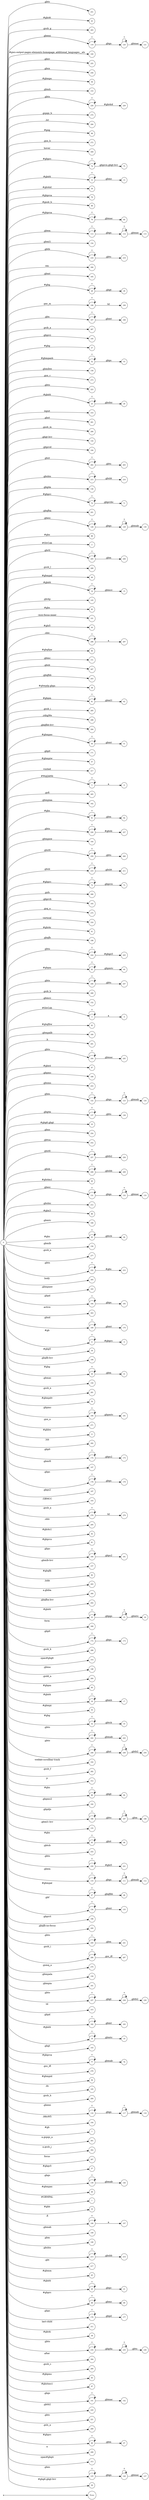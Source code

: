 digraph NFA {
  rankdir=LR;
  node [shape=circle, fontsize=10];
  __start [shape=point, label=""];
  __start -> None;
  251 [label="251"];
  120 [label="120"];
  43 [label="43"];
  21 [label="21"];
  283 [label="283"];
  51 [label="51"];
  62 [label="62"];
  119 [label="119"];
  100 [label="100"];
  255 [label="255"];
  256 [label="256"];
  59 [label="59"];
  153 [label="153"];
  117 [label="117"];
  228 [label="228"];
  260 [label="260"];
  274 [label="274"];
  294 [label="294"];
  98 [label="98"];
  272 [label="272"];
  309 [label="309"];
  74 [label="74"];
  12 [label="12"];
  39 [label="39"];
  76 [label="76"];
  99 [label="99"];
  79 [label="79"];
  113 [label="113"];
  154 [label="154"];
  218 [label="218"];
  306 [label="306"];
  165 [label="165"];
  114 [label="114"];
  28 [label="28"];
  108 [label="108"];
  167 [label="167"];
  258 [label="258"];
  33 [label="33"];
  267 [label="267"];
  195 [label="195"];
  27 [label="27"];
  173 [label="173"];
  227 [label="227"];
  297 [label="297"];
  52 [label="52"];
  121 [label="121"];
  158 [label="158"];
  273 [label="273"];
  13 [label="13"];
  133 [label="133"];
  223 [label="223"];
  25 [label="25"];
  310 [label="310"];
  179 [label="179"];
  183 [label="183"];
  261 [label="261"];
  290 [label="290"];
  24 [label="24"];
  144 [label="144"];
  194 [label="194"];
  262 [label="262"];
  123 [label="123"];
  215 [label="215"];
  136 [label="136"];
  70 [label="70"];
  216 [label="216"];
  235 [label="235"];
  67 [label="67"];
  168 [label="168"];
  238 [label="238"];
  201 [label="201"];
  128 [label="128"];
  88 [label="88"];
  2 [label="2"];
  205 [label="205"];
  289 [label="289"];
  46 [label="46"];
  14 [label="14"];
  145 [label="145"];
  239 [label="239"];
  85 [label="85"];
  101 [label="101"];
  44 [label="44"];
  296 [label="296"];
  84 [label="84"];
  26 [label="26"];
  127 [label="127"];
  118 [label="118"];
  151 [label="151"];
  207 [label="207"];
  209 [label="209"];
  231 [label="231"];
  203 [label="203"];
  58 [label="58"];
  61 [label="61"];
  245 [label="245"];
  285 [label="285"];
  298 [label="298"];
  204 [label="204"];
  109 [label="109"];
  50 [label="50"];
  171 [label="171"];
  57 [label="57"];
  317 [label="317"];
  5 [label="5"];
  241 [label="241"];
  265 [label="265"];
  162 [label="162"];
  91 [label="91"];
  226 [label="226"];
  64 [label="64"];
  236 [label="236"];
  124 [label="124"];
  164 [label="164"];
  259 [label="259"];
  206 [label="206"];
  210 [label="210"];
  72 [label="72"];
  266 [label="266"];
  193 [label="193"];
  275 [label="275"];
  316 [label="316"];
  115 [label="115"];
  41 [label="41"];
  198 [label="198"];
  224 [label="224"];
  63 [label="63"];
  23 [label="23"];
  246 [label="246"];
  268 [label="268"];
  229 [label="229"];
  15 [label="15"];
  170 [label="170"];
  152 [label="152"];
  3 [label="3"];
  73 [label="73"];
  83 [label="83"];
  160 [label="160"];
  291 [label="291"];
  244 [label="244"];
  243 [label="243"];
  17 [label="17"];
  87 [label="87"];
  189 [label="189"];
  253 [label="253"];
  122 [label="122"];
  6 [label="6"];
  287 [label="287"];
  137 [label="137"];
  35 [label="35"];
  254 [label="254"];
  111 [label="111"];
  252 [label="252"];
  257 [label="257"];
  208 [label="208"];
  40 [label="40"];
  131 [label="131"];
  212 [label="212"];
  86 [label="86"];
  166 [label="166"];
  93 [label="93"];
  156 [label="156"];
  277 [label="277"];
  232 [label="232"];
  305 [label="305"];
  140 [label="140"];
  53 [label="53"];
  163 [label="163"];
  184 [label="184"];
  263 [label="263"];
  303 [label="303"];
  169 [label="169"];
  8 [label="8"];
  34 [label="34"];
  130 [label="130"];
  199 [label="199"];
  0 [label="0"];
  30 [label="30"];
  150 [label="150"];
  129 [label="129"];
  281 [label="281"];
  54 [label="54"];
  9 [label="9"];
  138 [label="138"];
  190 [label="190"];
  271 [label="271"];
  11 [label="11"];
  233 [label="233"];
  126 [label="126"];
  292 [label="292"];
  90 [label="90"];
  69 [label="69"];
  174 [label="174"];
  135 [label="135"];
  147 [label="147"];
  178 [label="178"];
  197 [label="197"];
  112 [label="112"];
  103 [label="103"];
  278 [label="278"];
  279 [label="279"];
  295 [label="295"];
  42 [label="42"];
  81 [label="81"];
  180 [label="180"];
  157 [label="157"];
  82 [label="82"];
  293 [label="293"];
  300 [label="300"];
  202 [label="202"];
  22 [label="22"];
  308 [label="308"];
  172 [label="172"];
  288 [label="288"];
  314 [label="314"];
  148 [label="148"];
  264 [label="264"];
  19 [label="19"];
  249 [label="249"];
  219 [label="219"];
  60 [label="60"];
  16 [label="16"];
  4 [label="4"];
  55 [label="55"];
  32 [label="32"];
  242 [label="242"];
  248 [label="248"];
  102 [label="102"];
  92 [label="92"];
  282 [label="282"];
  312 [label="312"];
  89 [label="89"];
  185 [label="185"];
  142 [label="142"];
  175 [label="175"];
  192 [label="192"];
  187 [label="187"];
  186 [label="186"];
  48 [label="48"];
  155 [label="155"];
  95 [label="95"];
  222 [label="222"];
  230 [label="230"];
  110 [label="110"];
  47 [label="47"];
  134 [label="134"];
  196 [label="196"];
  200 [label="200"];
  240 [label="240"];
  286 [label="286"];
  270 [label="270"];
  159 [label="159"];
  161 [label="161"];
  237 [label="237"];
  315 [label="315"];
  71 [label="71"];
  211 [label="211"];
  182 [label="182"];
  191 [label="191"];
  75 [label="75"];
  18 [label="18"];
  143 [label="143"];
  77 [label="77"];
  276 [label="276"];
  56 [label="56"];
  78 [label="78"];
  105 [label="105"];
  250 [label="250"];
  284 [label="284"];
  116 [label="116"];
  104 [label="104"];
  181 [label="181"];
  225 [label="225"];
  7 [label="7"];
  247 [label="247"];
  301 [label="301"];
  302 [label="302"];
  307 [label="307"];
  37 [label="37"];
  80 [label="80"];
  139 [label="139"];
  94 [label="94"];
  96 [label="96"];
  49 [label="49"];
  1 [label="1"];
  10 [label="10"];
  106 [label="106"];
  149 [label="149"];
  146 [label="146"];
  107 [label="107"];
  213 [label="213"];
  217 [label="217"];
  45 [label="45"];
  177 [label="177"];
  20 [label="20"];
  68 [label="68"];
  176 [label="176"];
  311 [label="311"];
  38 [label="38"];
  132 [label="132"];
  188 [label="188"];
  234 [label="234"];
  214 [label="214"];
  304 [label="304"];
  280 [label="280"];
  65 [label="65"];
  31 [label="31"];
  97 [label="97"];
  141 [label="141"];
  220 [label="220"];
  221 [label="221"];
  269 [label="269"];
  66 [label="66"];
  299 [label="299"];
  29 [label="29"];
  313 [label="313"];
  125 [label="125"];
  36 [label="36"];
  { node [shape=doublecircle]; 1 2 4 6 7 9 10 11 13 15 17 19 21 24 26 27 29 31 33 34 35 36 37 38 39 40 41 42 43 44 45 46 48 49 51 53 54 55 56 57 58 59 60 62 64 65 67 69 71 73 75 76 78 80 81 82 83 84 85 86 87 88 90 92 94 96 97 98 99 100 101 102 103 104 105 107 109 112 115 118 121 124 127 130 133 135 136 138 140 142 143 144 145 146 147 148 149 150 151 152 153 154 155 156 157 158 159 160 161 162 163 164 165 166 168 170 171 173 175 177 179 181 183 185 188 189 191 192 193 194 195 196 197 198 199 200 201 202 203 204 206 207 209 211 212 214 216 217 219 220 221 222 223 225 227 229 231 233 236 239 241 243 245 247 250 251 252 253 254 255 256 258 260 261 263 264 265 266 267 268 269 270 271 272 273 274 275 276 277 279 280 281 282 283 284 285 287 288 289 290 291 292 293 294 295 297 298 299 300 301 302 303 304 305 306 307 308 309 310 311 312 313 314 315 316 317 }
  0 -> 1 [label="#GBMPAL"];
  0 -> 2 [label="#SIvCob"];
  0 -> 3 [label="#SIvCob"];
  3 -> 3 [label="*"];
  3 -> 4 [label="a"];
  0 -> 5 [label="#WqQANb"];
  5 -> 5 [label="*"];
  5 -> 6 [label="a"];
  0 -> 7 [label="#gb"];
  0 -> 8 [label="#gb"];
  8 -> 8 [label="*"];
  8 -> 9 [label="#gbprc"];
  0 -> 10 [label="#gbb"];
  0 -> 11 [label="#gbbw"];
  0 -> 12 [label="#gbd4"];
  12 -> 12 [label="*"];
  12 -> 13 [label=".gbmc"];
  0 -> 14 [label="#gbd4"];
  14 -> 14 [label="*"];
  14 -> 15 [label=".gbmcc"];
  0 -> 16 [label="#gbd4"];
  16 -> 16 [label="*"];
  16 -> 17 [label=".gbmh"];
  0 -> 18 [label="#gbd4"];
  18 -> 18 [label="*"];
  18 -> 19 [label=".gbmtc"];
  0 -> 20 [label="#gbd4"];
  20 -> 20 [label="*"];
  20 -> 21 [label=".gbpc"];
  0 -> 22 [label="#gbd4"];
  22 -> 22 [label="*"];
  22 -> 23 [label=".gbpgs"];
  23 -> 23 [label="*"];
  23 -> 24 [label=".gbmtc"];
  0 -> 25 [label="#gbd4"];
  25 -> 25 [label="*"];
  25 -> 26 [label=".gbsbic"];
  0 -> 27 [label="#gbg"];
  0 -> 28 [label="#gbg"];
  28 -> 28 [label="*"];
  28 -> 29 [label=".gbgt"];
  0 -> 30 [label="#gbg"];
  30 -> 30 [label="*"];
  30 -> 31 [label=".gbm"];
  0 -> 32 [label="#gbg"];
  32 -> 32 [label="*"];
  32 -> 33 [label=".gbtcb"];
  0 -> 34 [label="#gbg5"];
  0 -> 35 [label="#gbg6.gbgt"];
  0 -> 36 [label="#gbg6.gbgt-hvr"];
  0 -> 37 [label="#gbgs5"];
  0 -> 38 [label="#gbi4i"];
  0 -> 39 [label="#gbi4id"];
  0 -> 40 [label="#gbi4m1"];
  0 -> 41 [label="#gbi4s"];
  0 -> 42 [label="#gbi4s1"];
  0 -> 43 [label="#gbi4t"];
  0 -> 44 [label="#gbi5"];
  0 -> 45 [label="#gbmm"];
  0 -> 46 [label="#gbmpal"];
  0 -> 47 [label="#gbmpal"];
  47 -> 47 [label="*"];
  47 -> 48 [label=".gbqfbb"];
  0 -> 49 [label="#gbmpas"];
  0 -> 50 [label="#gbmpas"];
  50 -> 50 [label="*"];
  50 -> 51 [label=".gbmt"];
  0 -> 52 [label="#gbmpasb"];
  52 -> 52 [label="*"];
  52 -> 53 [label=".gbps"];
  0 -> 54 [label="#gbmpdv"];
  0 -> 55 [label="#gbmpi"];
  0 -> 56 [label="#gbmpid"];
  0 -> 57 [label="#gbmpiw"];
  0 -> 58 [label="#gbmplp.gbps"];
  0 -> 59 [label="#gbmps"];
  0 -> 60 [label="#gbpm"];
  0 -> 61 [label="#gbpm"];
  61 -> 61 [label="*"];
  61 -> 62 [label=".gbml1"];
  0 -> 63 [label="#gbpm"];
  63 -> 63 [label="*"];
  63 -> 64 [label=".gbpmtc"];
  0 -> 65 [label="#gbpms"];
  0 -> 66 [label="#gbprc"];
  66 -> 66 [label="*"];
  66 -> 67 [label=".gbm"];
  0 -> 68 [label="#gbprc"];
  68 -> 68 [label="*"];
  68 -> 69 [label=".gbmc"];
  0 -> 70 [label="#gbprc"];
  70 -> 70 [label="*"];
  70 -> 71 [label=".gbprcbc"];
  0 -> 72 [label="#gbprc"];
  72 -> 72 [label="*"];
  72 -> 73 [label=".gbprcx"];
  0 -> 74 [label="#gbprc"];
  74 -> 74 [label="*"];
  74 -> 75 [label=".gbprcx.gbgt-hvr"];
  0 -> 76 [label="#gbprca"];
  0 -> 77 [label="#gbprca"];
  77 -> 77 [label="*"];
  77 -> 78 [label=".gbmab"];
  0 -> 79 [label="#gbprca"];
  79 -> 79 [label="*"];
  79 -> 80 [label=".gbmac"];
  0 -> 81 [label="#gbprcs"];
  0 -> 82 [label="#gbqfb"];
  0 -> 83 [label="#gbqfbw"];
  0 -> 84 [label="#gbqfqw"];
  0 -> 85 [label="#gbs"];
  0 -> 86 [label="#gbx3"];
  0 -> 87 [label="#gbx4"];
  0 -> 88 [label="#gbz"];
  0 -> 89 [label="#gbz"];
  89 -> 89 [label="*"];
  89 -> 90 [label=".gbgt"];
  0 -> 91 [label="#gbz"];
  91 -> 91 [label="*"];
  91 -> 92 [label=".gbm"];
  0 -> 93 [label="#gbz"];
  93 -> 93 [label="*"];
  93 -> 94 [label=".gbtcb"];
  0 -> 95 [label="#gbz"];
  95 -> 95 [label="*"];
  95 -> 96 [label=".gbzt"];
  0 -> 97 [label="#gbztms1"];
  0 -> 98 [label="#gog"];
  0 -> 99 [label="#gssb_b"];
  0 -> 100 [label="#gws-output-pages-elements-homepage_additional_languages__als"];
  0 -> 101 [label="-moz-focus-inner"];
  0 -> 102 [label="-webkit-scrollbar-track"];
  0 -> 103 [label=".GBMCC"];
  0 -> 104 [label=".H6sW5"];
  0 -> 105 [label=".ds"];
  0 -> 106 [label=".fl"];
  106 -> 106 [label="*"];
  106 -> 107 [label="a"];
  0 -> 108 [label=".gac_m"];
  108 -> 108 [label="*"];
  108 -> 109 [label="td"];
  0 -> 110 [label=".gbem"];
  110 -> 110 [label="*"];
  110 -> 111 [label=".gbgs"];
  111 -> 111 [label="*"];
  111 -> 112 [label=".gbmab"];
  0 -> 113 [label=".gbem"];
  113 -> 113 [label="*"];
  113 -> 114 [label=".gbgs"];
  114 -> 114 [label="*"];
  114 -> 115 [label=".gbmac"];
  0 -> 116 [label=".gbemi"];
  116 -> 116 [label="*"];
  116 -> 117 [label=".gbgs"];
  117 -> 117 [label="*"];
  117 -> 118 [label=".gbmab"];
  0 -> 119 [label=".gbemi"];
  119 -> 119 [label="*"];
  119 -> 120 [label=".gbgs"];
  120 -> 120 [label="*"];
  120 -> 121 [label=".gbmac"];
  0 -> 122 [label=".gbes"];
  122 -> 122 [label="*"];
  122 -> 123 [label=".gbgs"];
  123 -> 123 [label="*"];
  123 -> 124 [label=".gbmab"];
  0 -> 125 [label=".gbes"];
  125 -> 125 [label="*"];
  125 -> 126 [label=".gbgs"];
  126 -> 126 [label="*"];
  126 -> 127 [label=".gbmac"];
  0 -> 128 [label=".gbesi"];
  128 -> 128 [label="*"];
  128 -> 129 [label=".gbgs"];
  129 -> 129 [label="*"];
  129 -> 130 [label=".gbmab"];
  0 -> 131 [label=".gbesi"];
  131 -> 131 [label="*"];
  131 -> 132 [label=".gbgs"];
  132 -> 132 [label="*"];
  132 -> 133 [label=".gbmac"];
  0 -> 134 [label=".gbf"];
  134 -> 134 [label="*"];
  134 -> 135 [label=".gbmt"];
  0 -> 136 [label=".gbg4a"];
  0 -> 137 [label=".gbg4a"];
  137 -> 137 [label="*"];
  137 -> 138 [label=".gbts"];
  0 -> 139 [label=".gbgs"];
  139 -> 139 [label="*"];
  139 -> 140 [label=".gbmab"];
  0 -> 141 [label=".gbgs"];
  141 -> 141 [label="*"];
  141 -> 142 [label=".gbmac"];
  0 -> 143 [label=".gbgt"];
  0 -> 144 [label=".gbgt-hvr"];
  0 -> 145 [label=".gbi4p"];
  0 -> 146 [label=".gbm"];
  0 -> 147 [label=".gbm0l"];
  0 -> 148 [label=".gbma"];
  0 -> 149 [label=".gbmab"];
  0 -> 150 [label=".gbmac"];
  0 -> 151 [label=".gbmc"];
  0 -> 152 [label=".gbmcc"];
  0 -> 153 [label=".gbmh"];
  0 -> 154 [label=".gbml1"];
  0 -> 155 [label=".gbml1-hvr"];
  0 -> 156 [label=".gbmlb"];
  0 -> 157 [label=".gbmlb-hvr"];
  0 -> 158 [label=".gbmlbw"];
  0 -> 159 [label=".gbmpala"];
  0 -> 160 [label=".gbmpalb"];
  0 -> 161 [label=".gbmpia"];
  0 -> 162 [label=".gbmpiaa"];
  0 -> 163 [label=".gbmpiaw"];
  0 -> 164 [label=".gbmpnw"];
  0 -> 165 [label=".gbmt"];
  0 -> 166 [label=".gbmtc"];
  0 -> 167 [label=".gbn"];
  167 -> 167 [label="*"];
  167 -> 168 [label=".gbmt"];
  0 -> 169 [label=".gbnd"];
  169 -> 169 [label="*"];
  169 -> 170 [label=".gbmt"];
  0 -> 171 [label=".gbp0"];
  0 -> 172 [label=".gbp0"];
  172 -> 172 [label="*"];
  172 -> 173 [label=".gbps"];
  0 -> 174 [label=".gbp0"];
  174 -> 174 [label="*"];
  174 -> 175 [label=".gbps2"];
  0 -> 176 [label=".gbpc"];
  176 -> 176 [label="*"];
  176 -> 177 [label=".gbpd"];
  0 -> 178 [label=".gbpc"];
  178 -> 178 [label="*"];
  178 -> 179 [label=".gbps"];
  0 -> 180 [label=".gbpc"];
  180 -> 180 [label="*"];
  180 -> 181 [label=".gbps2"];
  0 -> 182 [label=".gbpd"];
  182 -> 182 [label="*"];
  182 -> 183 [label=".gbmt"];
  0 -> 184 [label=".gbpd"];
  184 -> 184 [label="*"];
  184 -> 185 [label=".gbps"];
  0 -> 186 [label=".gbpdjs"];
  186 -> 186 [label="*"];
  186 -> 187 [label=".gbto"];
  187 -> 187 [label="*"];
  187 -> 188 [label=".gbm"];
  0 -> 189 [label=".gbpmc"];
  0 -> 190 [label=".gbpmc"];
  190 -> 190 [label="*"];
  190 -> 191 [label=".gbpmtc"];
  0 -> 192 [label=".gbpms2"];
  0 -> 193 [label=".gbprcb"];
  0 -> 194 [label=".gbprcd"];
  0 -> 195 [label=".gbprci"];
  0 -> 196 [label=".gbprct"];
  0 -> 197 [label=".gbps2"];
  0 -> 198 [label=".gbqfb"];
  0 -> 199 [label=".gbqfb-hvr"];
  0 -> 200 [label=".gbqfb-no-focus"];
  0 -> 201 [label=".gbqfba"];
  0 -> 202 [label=".gbqfba-hvr"];
  0 -> 203 [label=".gbqfbb"];
  0 -> 204 [label=".gbqfbb-hvr"];
  0 -> 205 [label=".gbrtl"];
  205 -> 205 [label="*"];
  205 -> 206 [label=".gbm"];
  0 -> 207 [label=".gbsb"];
  0 -> 208 [label=".gbsb"];
  208 -> 208 [label="*"];
  208 -> 209 [label=".gbsbb"];
  0 -> 210 [label=".gbsb"];
  210 -> 210 [label="*"];
  210 -> 211 [label=".gbsbt"];
  0 -> 212 [label=".gbsbic"];
  0 -> 213 [label=".gbsbis"];
  213 -> 213 [label="*"];
  213 -> 214 [label=".gbsbb"];
  0 -> 215 [label=".gbsbis"];
  215 -> 215 [label="*"];
  215 -> 216 [label=".gbsbt"];
  0 -> 217 [label=".gbt"];
  0 -> 218 [label=".gbtb"];
  218 -> 218 [label="*"];
  218 -> 219 [label=".gbts"];
  0 -> 220 [label=".gbtb2"];
  0 -> 221 [label=".gbtc"];
  0 -> 222 [label=".gbtcb"];
  0 -> 223 [label=".gbto"];
  0 -> 224 [label=".gbto"];
  224 -> 224 [label="*"];
  224 -> 225 [label="#gbgs5"];
  0 -> 226 [label=".gbto"];
  226 -> 226 [label="*"];
  226 -> 227 [label="#gbi4i"];
  0 -> 228 [label=".gbto"];
  228 -> 228 [label="*"];
  228 -> 229 [label="#gbi4id"];
  0 -> 230 [label=".gbto"];
  230 -> 230 [label="*"];
  230 -> 231 [label="#gbi5"];
  0 -> 232 [label=".gbto"];
  232 -> 232 [label="*"];
  232 -> 233 [label="#gbs"];
  0 -> 234 [label=".gbto"];
  234 -> 234 [label="*"];
  234 -> 235 [label=".gbg4a"];
  235 -> 235 [label="*"];
  235 -> 236 [label=".gbts"];
  0 -> 237 [label=".gbto"];
  237 -> 237 [label="*"];
  237 -> 238 [label=".gbgt"];
  238 -> 238 [label="*"];
  238 -> 239 [label=".gbtb2"];
  0 -> 240 [label=".gbto"];
  240 -> 240 [label="*"];
  240 -> 241 [label=".gbm"];
  0 -> 242 [label=".gbto"];
  242 -> 242 [label="*"];
  242 -> 243 [label=".gbmab"];
  0 -> 244 [label=".gbto"];
  244 -> 244 [label="*"];
  244 -> 245 [label=".gbmac"];
  0 -> 246 [label=".gbto"];
  246 -> 246 [label="*"];
  246 -> 247 [label=".gbts"];
  0 -> 248 [label=".gbto"];
  248 -> 248 [label="*"];
  248 -> 249 [label=".gbzt"];
  249 -> 249 [label="*"];
  249 -> 250 [label=".gbtb2"];
  0 -> 251 [label=".gbts"];
  0 -> 252 [label=".gbtsa"];
  0 -> 253 [label=".gbxms"];
  0 -> 254 [label=".gbxo"];
  0 -> 255 [label=".gbxv"];
  0 -> 256 [label=".gbxx"];
  0 -> 257 [label=".gbz0l"];
  257 -> 257 [label="*"];
  257 -> 258 [label=".gbtb2"];
  0 -> 259 [label=".gbz0l"];
  259 -> 259 [label="*"];
  259 -> 260 [label=".gbts"];
  0 -> 261 [label=".gbzt"];
  0 -> 262 [label=".gbzt"];
  262 -> 262 [label="*"];
  262 -> 263 [label=".gbts"];
  0 -> 264 [label=".gsdd_a"];
  0 -> 265 [label=".gsfi"];
  0 -> 266 [label=".gsfs"];
  0 -> 267 [label=".gsib_a"];
  0 -> 268 [label=".gsib_b"];
  0 -> 269 [label=".gsls_a"];
  0 -> 270 [label=".gsmq_a"];
  0 -> 271 [label=".gsn_a"];
  0 -> 272 [label=".gsn_b"];
  0 -> 273 [label=".gsn_c"];
  0 -> 274 [label=".gspqs_b"];
  0 -> 275 [label=".gsq_a"];
  0 -> 276 [label=".gss_ifl"];
  0 -> 277 [label=".gssb_a"];
  0 -> 278 [label=".gssb_a"];
  278 -> 278 [label="*"];
  278 -> 279 [label="td"];
  0 -> 280 [label=".gssb_c"];
  0 -> 281 [label=".gssb_e"];
  0 -> 282 [label=".gssb_f"];
  0 -> 283 [label=".gssb_g"];
  0 -> 284 [label=".gssb_h"];
  0 -> 285 [label=".gssb_i"];
  0 -> 286 [label=".gssb_i"];
  286 -> 286 [label="*"];
  286 -> 287 [label=".gss_ifl"];
  0 -> 288 [label=".gssb_k"];
  0 -> 289 [label=".gssb_l"];
  0 -> 290 [label=".gssb_m"];
  0 -> 291 [label=".h"];
  0 -> 292 [label=".lsb"];
  0 -> 293 [label=".lsbb"];
  0 -> 294 [label=".lst"];
  0 -> 295 [label=".sblc"];
  0 -> 296 [label=".sblc"];
  296 -> 296 [label="*"];
  296 -> 297 [label="a"];
  0 -> 298 [label=".z4hgWe"];
  0 -> 299 [label="a"];
  0 -> 300 [label="a.gbiba"];
  0 -> 301 [label="a.gspqs_a"];
  0 -> 302 [label="a.gssb_j"];
  0 -> 303 [label="active"];
  0 -> 304 [label="after"];
  0 -> 305 [label="body"];
  0 -> 306 [label="em"];
  0 -> 307 [label="focus"];
  0 -> 308 [label="form"];
  0 -> 309 [label="hover"];
  0 -> 310 [label="input"];
  0 -> 311 [label="last-child"];
  0 -> 312 [label="p"];
  0 -> 313 [label="span#gbg4"];
  0 -> 314 [label="span#gbg6"];
  0 -> 315 [label="td"];
  0 -> 316 [label="vertical"];
  0 -> 317 [label="visited"];
}

